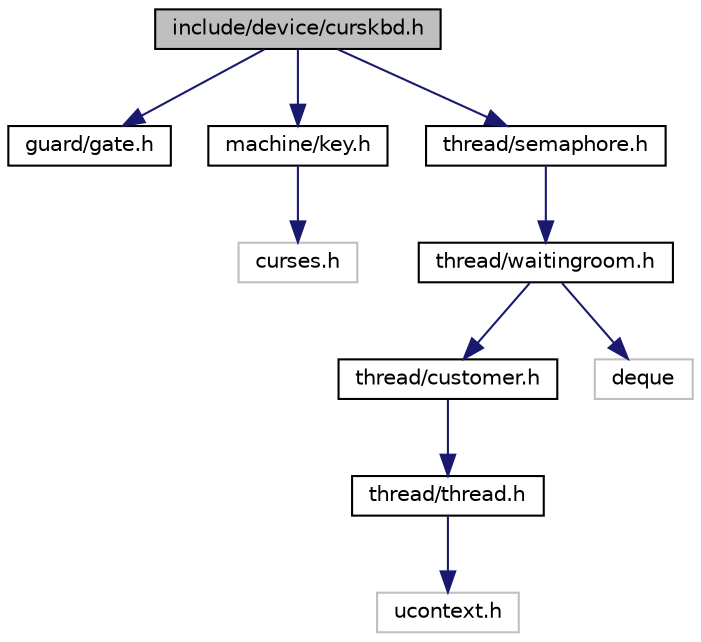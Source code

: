 digraph G
{
  bgcolor="transparent";
  edge [fontname="Helvetica",fontsize="10",labelfontname="Helvetica",labelfontsize="10"];
  node [fontname="Helvetica",fontsize="10",shape=record];
  Node1 [label="include/device/curskbd.h",height=0.2,width=0.4,color="black", fillcolor="grey75", style="filled" fontcolor="black"];
  Node1 -> Node2 [color="midnightblue",fontsize="10",style="solid",fontname="Helvetica"];
  Node2 [label="guard/gate.h",height=0.2,width=0.4,color="black",URL="$gate_8h.html"];
  Node1 -> Node3 [color="midnightblue",fontsize="10",style="solid",fontname="Helvetica"];
  Node3 [label="machine/key.h",height=0.2,width=0.4,color="black",URL="$key_8h.html"];
  Node3 -> Node4 [color="midnightblue",fontsize="10",style="solid",fontname="Helvetica"];
  Node4 [label="curses.h",height=0.2,width=0.4,color="grey75"];
  Node1 -> Node5 [color="midnightblue",fontsize="10",style="solid",fontname="Helvetica"];
  Node5 [label="thread/semaphore.h",height=0.2,width=0.4,color="black",URL="$semaphore_8h.html"];
  Node5 -> Node6 [color="midnightblue",fontsize="10",style="solid",fontname="Helvetica"];
  Node6 [label="thread/waitingroom.h",height=0.2,width=0.4,color="black",URL="$waitingroom_8h.html"];
  Node6 -> Node7 [color="midnightblue",fontsize="10",style="solid",fontname="Helvetica"];
  Node7 [label="thread/customer.h",height=0.2,width=0.4,color="black",URL="$customer_8h.html"];
  Node7 -> Node8 [color="midnightblue",fontsize="10",style="solid",fontname="Helvetica"];
  Node8 [label="thread/thread.h",height=0.2,width=0.4,color="black",URL="$thread_8h.html"];
  Node8 -> Node9 [color="midnightblue",fontsize="10",style="solid",fontname="Helvetica"];
  Node9 [label="ucontext.h",height=0.2,width=0.4,color="grey75"];
  Node6 -> Node10 [color="midnightblue",fontsize="10",style="solid",fontname="Helvetica"];
  Node10 [label="deque",height=0.2,width=0.4,color="grey75"];
}
